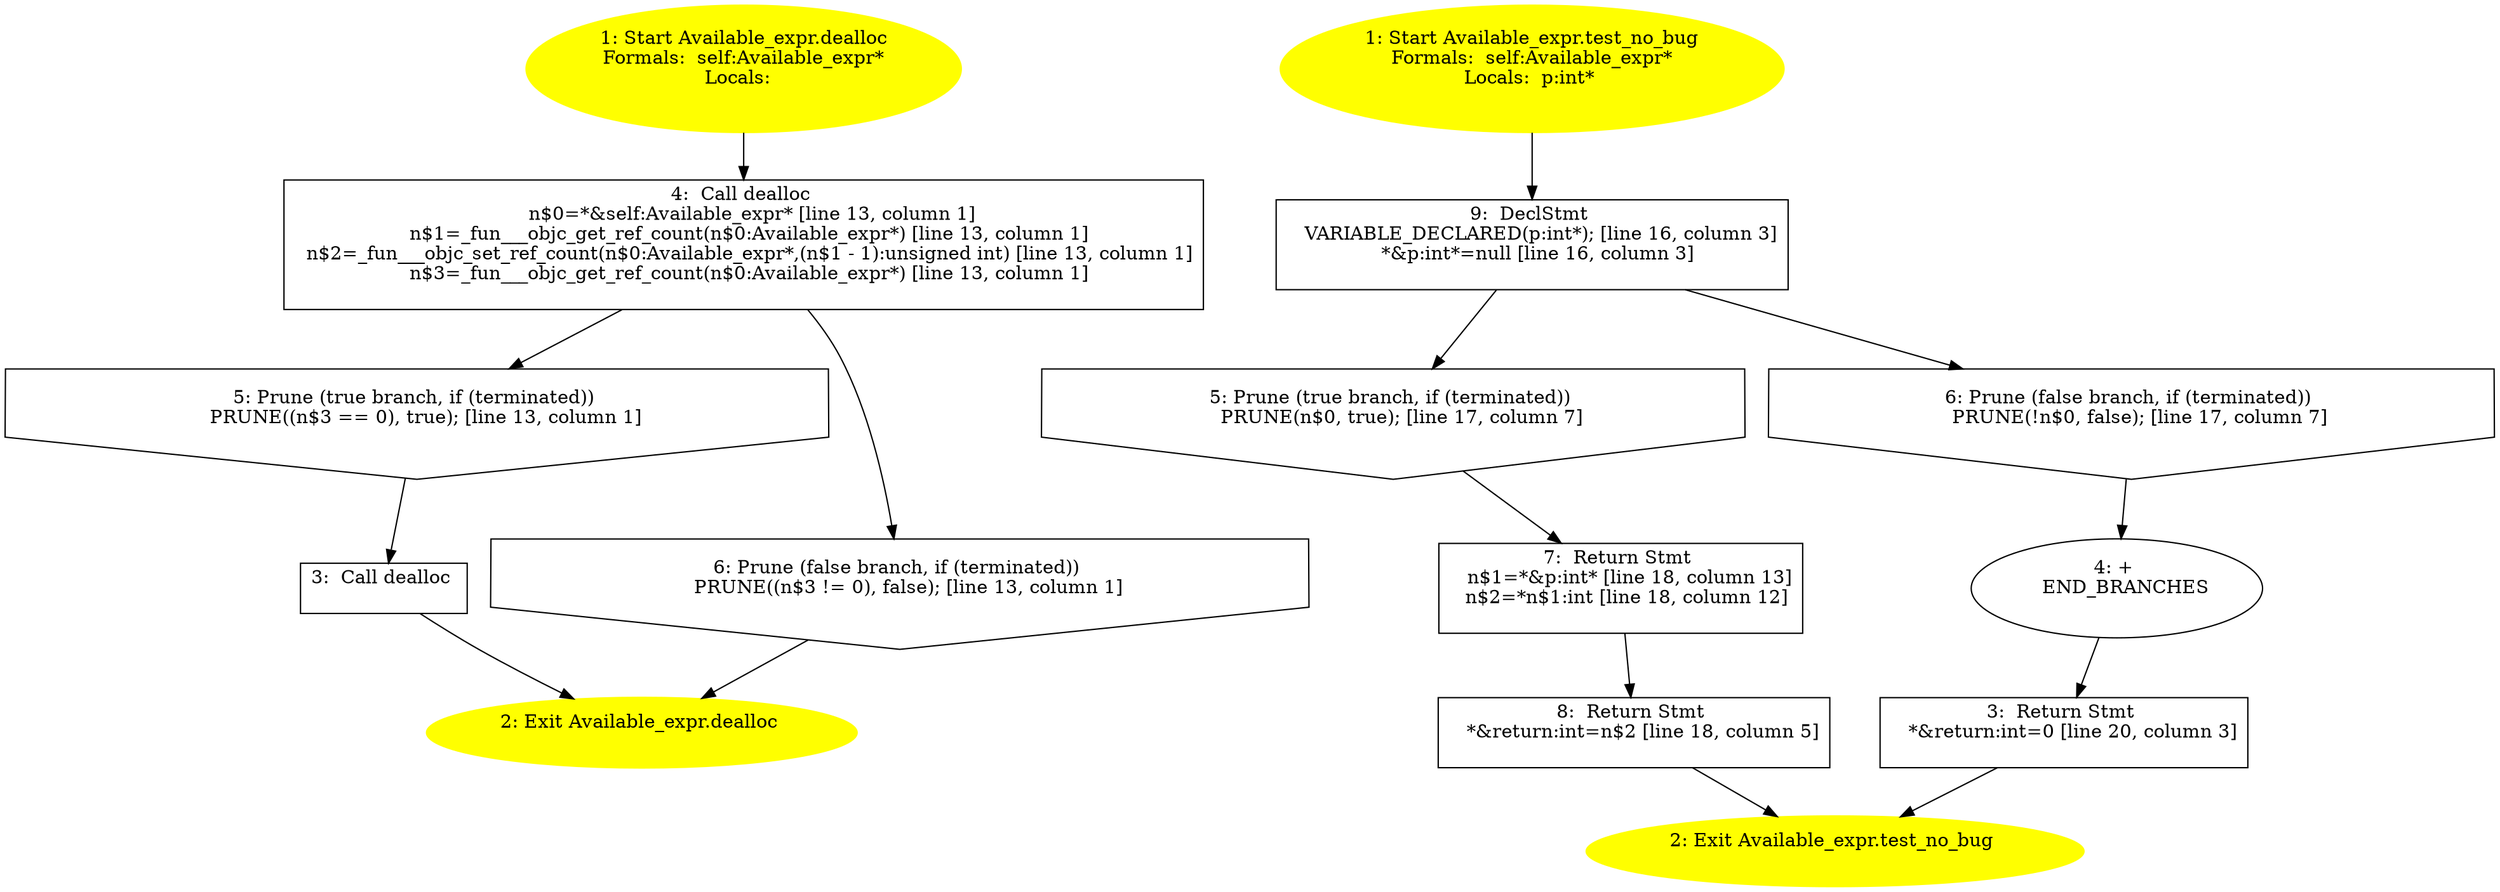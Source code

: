 /* @generated */
digraph cfg {
"dealloc#Available_expr#[instance].3d736136827b3d7899897e3d369b718a_1" [label="1: Start Available_expr.dealloc\nFormals:  self:Available_expr*\nLocals:  \n  " color=yellow style=filled]
	

	 "dealloc#Available_expr#[instance].3d736136827b3d7899897e3d369b718a_1" -> "dealloc#Available_expr#[instance].3d736136827b3d7899897e3d369b718a_4" ;
"dealloc#Available_expr#[instance].3d736136827b3d7899897e3d369b718a_2" [label="2: Exit Available_expr.dealloc \n  " color=yellow style=filled]
	

"dealloc#Available_expr#[instance].3d736136827b3d7899897e3d369b718a_3" [label="3:  Call dealloc \n  " shape="box"]
	

	 "dealloc#Available_expr#[instance].3d736136827b3d7899897e3d369b718a_3" -> "dealloc#Available_expr#[instance].3d736136827b3d7899897e3d369b718a_2" ;
"dealloc#Available_expr#[instance].3d736136827b3d7899897e3d369b718a_4" [label="4:  Call dealloc \n   n$0=*&self:Available_expr* [line 13, column 1]\n  n$1=_fun___objc_get_ref_count(n$0:Available_expr*) [line 13, column 1]\n  n$2=_fun___objc_set_ref_count(n$0:Available_expr*,(n$1 - 1):unsigned int) [line 13, column 1]\n  n$3=_fun___objc_get_ref_count(n$0:Available_expr*) [line 13, column 1]\n " shape="box"]
	

	 "dealloc#Available_expr#[instance].3d736136827b3d7899897e3d369b718a_4" -> "dealloc#Available_expr#[instance].3d736136827b3d7899897e3d369b718a_5" ;
	 "dealloc#Available_expr#[instance].3d736136827b3d7899897e3d369b718a_4" -> "dealloc#Available_expr#[instance].3d736136827b3d7899897e3d369b718a_6" ;
"dealloc#Available_expr#[instance].3d736136827b3d7899897e3d369b718a_5" [label="5: Prune (true branch, if (terminated)) \n   PRUNE((n$3 == 0), true); [line 13, column 1]\n " shape="invhouse"]
	

	 "dealloc#Available_expr#[instance].3d736136827b3d7899897e3d369b718a_5" -> "dealloc#Available_expr#[instance].3d736136827b3d7899897e3d369b718a_3" ;
"dealloc#Available_expr#[instance].3d736136827b3d7899897e3d369b718a_6" [label="6: Prune (false branch, if (terminated)) \n   PRUNE((n$3 != 0), false); [line 13, column 1]\n " shape="invhouse"]
	

	 "dealloc#Available_expr#[instance].3d736136827b3d7899897e3d369b718a_6" -> "dealloc#Available_expr#[instance].3d736136827b3d7899897e3d369b718a_2" ;
"test_no_bug#Available_expr#[instance].345aeaa1f59b7635afa449d9318ea1d1_1" [label="1: Start Available_expr.test_no_bug\nFormals:  self:Available_expr*\nLocals:  p:int* \n  " color=yellow style=filled]
	

	 "test_no_bug#Available_expr#[instance].345aeaa1f59b7635afa449d9318ea1d1_1" -> "test_no_bug#Available_expr#[instance].345aeaa1f59b7635afa449d9318ea1d1_9" ;
"test_no_bug#Available_expr#[instance].345aeaa1f59b7635afa449d9318ea1d1_2" [label="2: Exit Available_expr.test_no_bug \n  " color=yellow style=filled]
	

"test_no_bug#Available_expr#[instance].345aeaa1f59b7635afa449d9318ea1d1_3" [label="3:  Return Stmt \n   *&return:int=0 [line 20, column 3]\n " shape="box"]
	

	 "test_no_bug#Available_expr#[instance].345aeaa1f59b7635afa449d9318ea1d1_3" -> "test_no_bug#Available_expr#[instance].345aeaa1f59b7635afa449d9318ea1d1_2" ;
"test_no_bug#Available_expr#[instance].345aeaa1f59b7635afa449d9318ea1d1_4" [label="4: + \n   END_BRANCHES\n " ]
	

	 "test_no_bug#Available_expr#[instance].345aeaa1f59b7635afa449d9318ea1d1_4" -> "test_no_bug#Available_expr#[instance].345aeaa1f59b7635afa449d9318ea1d1_3" ;
"test_no_bug#Available_expr#[instance].345aeaa1f59b7635afa449d9318ea1d1_5" [label="5: Prune (true branch, if (terminated)) \n   PRUNE(n$0, true); [line 17, column 7]\n " shape="invhouse"]
	

	 "test_no_bug#Available_expr#[instance].345aeaa1f59b7635afa449d9318ea1d1_5" -> "test_no_bug#Available_expr#[instance].345aeaa1f59b7635afa449d9318ea1d1_7" ;
"test_no_bug#Available_expr#[instance].345aeaa1f59b7635afa449d9318ea1d1_6" [label="6: Prune (false branch, if (terminated)) \n   PRUNE(!n$0, false); [line 17, column 7]\n " shape="invhouse"]
	

	 "test_no_bug#Available_expr#[instance].345aeaa1f59b7635afa449d9318ea1d1_6" -> "test_no_bug#Available_expr#[instance].345aeaa1f59b7635afa449d9318ea1d1_4" ;
"test_no_bug#Available_expr#[instance].345aeaa1f59b7635afa449d9318ea1d1_7" [label="7:  Return Stmt \n   n$1=*&p:int* [line 18, column 13]\n  n$2=*n$1:int [line 18, column 12]\n " shape="box"]
	

	 "test_no_bug#Available_expr#[instance].345aeaa1f59b7635afa449d9318ea1d1_7" -> "test_no_bug#Available_expr#[instance].345aeaa1f59b7635afa449d9318ea1d1_8" ;
"test_no_bug#Available_expr#[instance].345aeaa1f59b7635afa449d9318ea1d1_8" [label="8:  Return Stmt \n   *&return:int=n$2 [line 18, column 5]\n " shape="box"]
	

	 "test_no_bug#Available_expr#[instance].345aeaa1f59b7635afa449d9318ea1d1_8" -> "test_no_bug#Available_expr#[instance].345aeaa1f59b7635afa449d9318ea1d1_2" ;
"test_no_bug#Available_expr#[instance].345aeaa1f59b7635afa449d9318ea1d1_9" [label="9:  DeclStmt \n   VARIABLE_DECLARED(p:int*); [line 16, column 3]\n  *&p:int*=null [line 16, column 3]\n " shape="box"]
	

	 "test_no_bug#Available_expr#[instance].345aeaa1f59b7635afa449d9318ea1d1_9" -> "test_no_bug#Available_expr#[instance].345aeaa1f59b7635afa449d9318ea1d1_5" ;
	 "test_no_bug#Available_expr#[instance].345aeaa1f59b7635afa449d9318ea1d1_9" -> "test_no_bug#Available_expr#[instance].345aeaa1f59b7635afa449d9318ea1d1_6" ;
}
